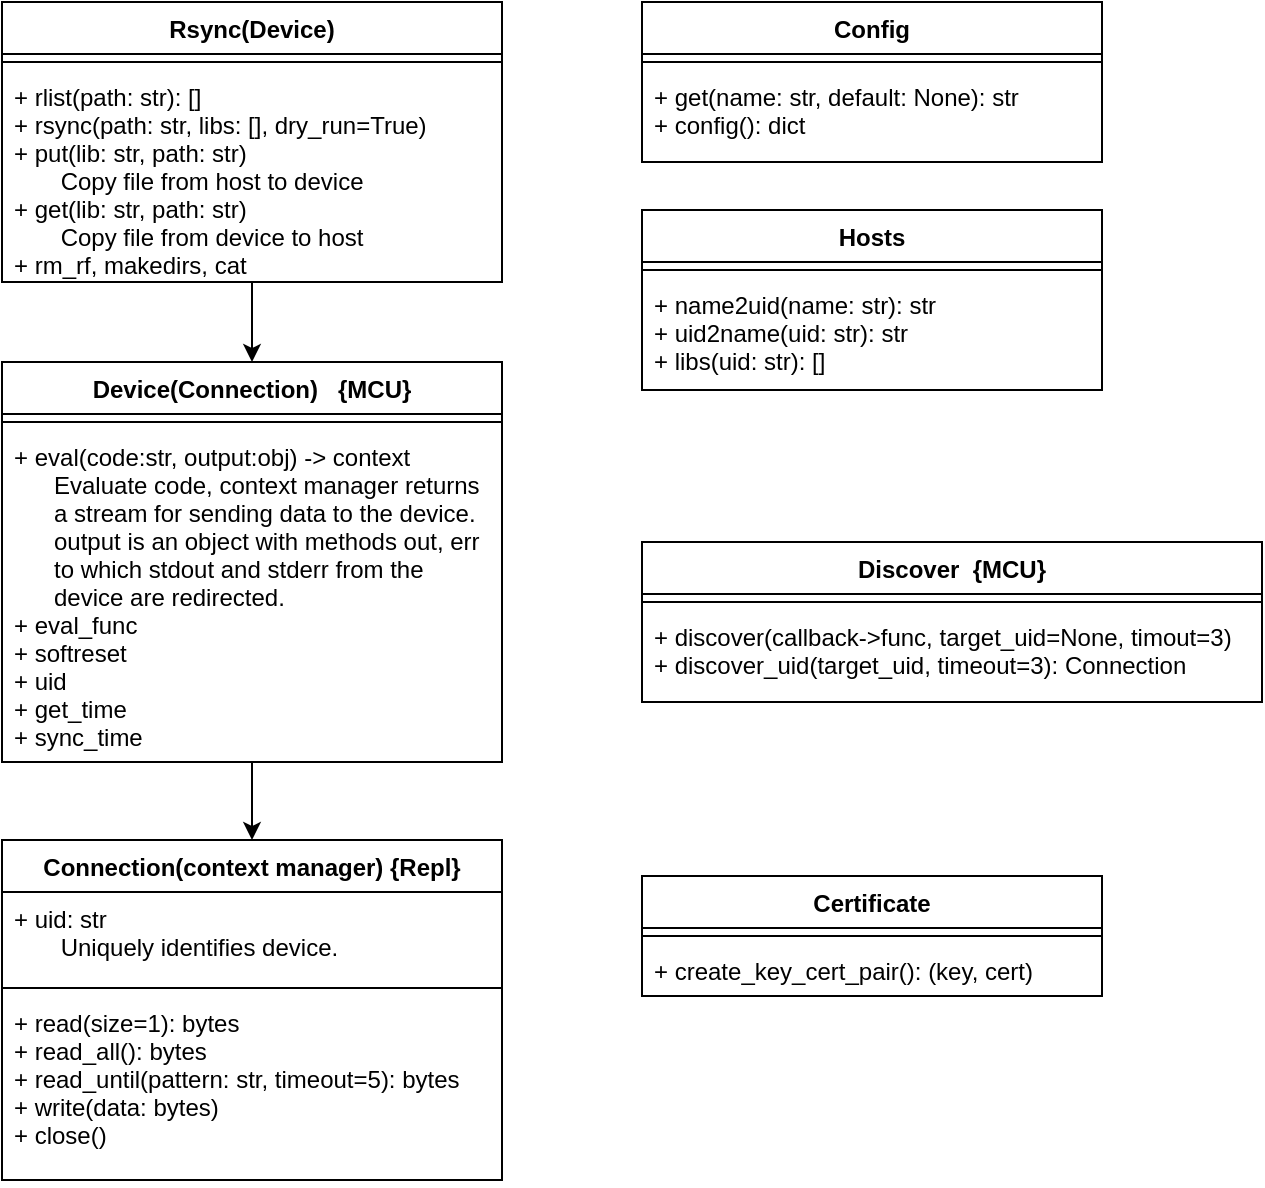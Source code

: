 <mxGraphModel dx="892" dy="810" grid="1" gridSize="10" guides="1" tooltips="1" connect="1" arrows="1" fold="1" page="1" pageScale="1" pageWidth="850" pageHeight="1100" background="#ffffff"><root><mxCell id="0"/><mxCell id="1" parent="0"/><mxCell id="13" style="edgeStyle=orthogonalEdgeStyle;rounded=0;html=1;entryX=0.5;entryY=0;jettySize=auto;orthogonalLoop=1;" parent="1" source="2" target="8" edge="1"><mxGeometry relative="1" as="geometry"/></mxCell><mxCell id="2" value="Device(Connection)   {MCU}" style="swimlane;fontStyle=1;align=center;verticalAlign=top;childLayout=stackLayout;horizontal=1;startSize=26;horizontalStack=0;resizeParent=1;resizeParentMax=0;resizeLast=0;collapsible=1;marginBottom=0;swimlaneFillColor=#ffffff;" parent="1" vertex="1"><mxGeometry x="120" y="250" width="250" height="200" as="geometry"/></mxCell><mxCell id="4" value="" style="line;strokeWidth=1;fillColor=none;align=left;verticalAlign=middle;spacingTop=-1;spacingLeft=3;spacingRight=3;rotatable=0;labelPosition=right;points=[];portConstraint=eastwest;" parent="2" vertex="1"><mxGeometry y="26" width="250" height="8" as="geometry"/></mxCell><mxCell id="5" value="+ eval(code:str, output:obj) -&gt; context&#10;      Evaluate code, context manager returns &#10;      a stream for sending data to the device.&#10;      output is an object with methods out, err&#10;      to which stdout and stderr from the &#10;      device are redirected.&#10;+ eval_func&#10;+ softreset&#10;+ uid&#10;+ get_time&#10;+ sync_time&#10;&#10;" style="text;strokeColor=none;fillColor=none;align=left;verticalAlign=top;spacingLeft=4;spacingRight=4;overflow=hidden;rotatable=0;points=[[0,0.5],[1,0.5]];portConstraint=eastwest;" parent="2" vertex="1"><mxGeometry y="34" width="250" height="166" as="geometry"/></mxCell><mxCell id="8" value="Connection(context manager) {Repl}" style="swimlane;fontStyle=1;align=center;verticalAlign=top;childLayout=stackLayout;horizontal=1;startSize=26;horizontalStack=0;resizeParent=1;resizeParentMax=0;resizeLast=0;collapsible=1;marginBottom=0;swimlaneFillColor=#ffffff;" parent="1" vertex="1"><mxGeometry x="120" y="489" width="250" height="170" as="geometry"/></mxCell><mxCell id="9" value="+ uid: str&#10;       Uniquely identifies device." style="text;strokeColor=none;fillColor=none;align=left;verticalAlign=top;spacingLeft=4;spacingRight=4;overflow=hidden;rotatable=0;points=[[0,0.5],[1,0.5]];portConstraint=eastwest;" parent="8" vertex="1"><mxGeometry y="26" width="250" height="44" as="geometry"/></mxCell><mxCell id="10" value="" style="line;strokeWidth=1;fillColor=none;align=left;verticalAlign=middle;spacingTop=-1;spacingLeft=3;spacingRight=3;rotatable=0;labelPosition=right;points=[];portConstraint=eastwest;" parent="8" vertex="1"><mxGeometry y="70" width="250" height="8" as="geometry"/></mxCell><mxCell id="11" value="+ read(size=1): bytes&#10;+ read_all(): bytes&#10;+ read_until(pattern: str, timeout=5): bytes&#10;+ write(data: bytes)&#10;+ close()" style="text;strokeColor=none;fillColor=none;align=left;verticalAlign=top;spacingLeft=4;spacingRight=4;overflow=hidden;rotatable=0;points=[[0,0.5],[1,0.5]];portConstraint=eastwest;" parent="8" vertex="1"><mxGeometry y="78" width="250" height="92" as="geometry"/></mxCell><mxCell id="18" style="edgeStyle=orthogonalEdgeStyle;rounded=0;html=1;jettySize=auto;orthogonalLoop=1;" parent="1" source="14" target="2" edge="1"><mxGeometry relative="1" as="geometry"/></mxCell><mxCell id="14" value="Rsync(Device)" style="swimlane;fontStyle=1;align=center;verticalAlign=top;childLayout=stackLayout;horizontal=1;startSize=26;horizontalStack=0;resizeParent=1;resizeParentMax=0;resizeLast=0;collapsible=1;marginBottom=0;swimlaneFillColor=#ffffff;" parent="1" vertex="1"><mxGeometry x="120" y="70" width="250" height="140" as="geometry"/></mxCell><mxCell id="16" value="" style="line;strokeWidth=1;fillColor=none;align=left;verticalAlign=middle;spacingTop=-1;spacingLeft=3;spacingRight=3;rotatable=0;labelPosition=right;points=[];portConstraint=eastwest;" parent="14" vertex="1"><mxGeometry y="26" width="250" height="8" as="geometry"/></mxCell><mxCell id="17" value="+ rlist(path: str): []&#10;+ rsync(path: str, libs: [], dry_run=True)&#10;+ put(lib: str, path: str)&#10;       Copy file from host to device&#10;+ get(lib: str, path: str)&#10;       Copy file from device to host&#10;+ rm_rf, makedirs, cat" style="text;strokeColor=none;fillColor=none;align=left;verticalAlign=top;spacingLeft=4;spacingRight=4;overflow=hidden;rotatable=0;points=[[0,0.5],[1,0.5]];portConstraint=eastwest;" parent="14" vertex="1"><mxGeometry y="34" width="250" height="106" as="geometry"/></mxCell><mxCell id="19" value="Config" style="swimlane;fontStyle=1;align=center;verticalAlign=top;childLayout=stackLayout;horizontal=1;startSize=26;horizontalStack=0;resizeParent=1;resizeParentMax=0;resizeLast=0;collapsible=1;marginBottom=0;swimlaneFillColor=#ffffff;" parent="1" vertex="1"><mxGeometry x="440" y="70" width="230" height="80" as="geometry"/></mxCell><mxCell id="21" value="" style="line;strokeWidth=1;fillColor=none;align=left;verticalAlign=middle;spacingTop=-1;spacingLeft=3;spacingRight=3;rotatable=0;labelPosition=right;points=[];portConstraint=eastwest;" parent="19" vertex="1"><mxGeometry y="26" width="230" height="8" as="geometry"/></mxCell><mxCell id="22" value="+ get(name: str, default: None): str&#10;+ config(): dict" style="text;strokeColor=none;fillColor=none;align=left;verticalAlign=top;spacingLeft=4;spacingRight=4;overflow=hidden;rotatable=0;points=[[0,0.5],[1,0.5]];portConstraint=eastwest;" parent="19" vertex="1"><mxGeometry y="34" width="230" height="46" as="geometry"/></mxCell><mxCell id="23" value="Hosts" style="swimlane;fontStyle=1;align=center;verticalAlign=top;childLayout=stackLayout;horizontal=1;startSize=26;horizontalStack=0;resizeParent=1;resizeParentMax=0;resizeLast=0;collapsible=1;marginBottom=0;swimlaneFillColor=#ffffff;" parent="1" vertex="1"><mxGeometry x="440" y="174" width="230" height="90" as="geometry"/></mxCell><mxCell id="25" value="" style="line;strokeWidth=1;fillColor=none;align=left;verticalAlign=middle;spacingTop=-1;spacingLeft=3;spacingRight=3;rotatable=0;labelPosition=right;points=[];portConstraint=eastwest;" parent="23" vertex="1"><mxGeometry y="26" width="230" height="8" as="geometry"/></mxCell><mxCell id="26" value="+ name2uid(name: str): str&#10;+ uid2name(uid: str): str&#10;+ libs(uid: str): []" style="text;strokeColor=none;fillColor=none;align=left;verticalAlign=top;spacingLeft=4;spacingRight=4;overflow=hidden;rotatable=0;points=[[0,0.5],[1,0.5]];portConstraint=eastwest;" parent="23" vertex="1"><mxGeometry y="34" width="230" height="56" as="geometry"/></mxCell><mxCell id="27" value="Discover  {MCU}" style="swimlane;fontStyle=1;align=center;verticalAlign=top;childLayout=stackLayout;horizontal=1;startSize=26;horizontalStack=0;resizeParent=1;resizeParentMax=0;resizeLast=0;collapsible=1;marginBottom=0;swimlaneFillColor=#ffffff;" parent="1" vertex="1"><mxGeometry x="440" y="340" width="310" height="80" as="geometry"/></mxCell><mxCell id="29" value="" style="line;strokeWidth=1;fillColor=none;align=left;verticalAlign=middle;spacingTop=-1;spacingLeft=3;spacingRight=3;rotatable=0;labelPosition=right;points=[];portConstraint=eastwest;" parent="27" vertex="1"><mxGeometry y="26" width="310" height="8" as="geometry"/></mxCell><mxCell id="30" value="+ discover(callback-&gt;func, target_uid=None, timout=3)&#10;+ discover_uid(target_uid, timeout=3): Connection" style="text;strokeColor=none;fillColor=none;align=left;verticalAlign=top;spacingLeft=4;spacingRight=4;overflow=hidden;rotatable=0;points=[[0,0.5],[1,0.5]];portConstraint=eastwest;" parent="27" vertex="1"><mxGeometry y="34" width="310" height="46" as="geometry"/></mxCell><mxCell id="35" value="Certificate" style="swimlane;fontStyle=1;align=center;verticalAlign=top;childLayout=stackLayout;horizontal=1;startSize=26;horizontalStack=0;resizeParent=1;resizeParentMax=0;resizeLast=0;collapsible=1;marginBottom=0;swimlaneFillColor=#ffffff;" parent="1" vertex="1"><mxGeometry x="440" y="507" width="230" height="60" as="geometry"/></mxCell><mxCell id="37" value="" style="line;strokeWidth=1;fillColor=none;align=left;verticalAlign=middle;spacingTop=-1;spacingLeft=3;spacingRight=3;rotatable=0;labelPosition=right;points=[];portConstraint=eastwest;" parent="35" vertex="1"><mxGeometry y="26" width="230" height="8" as="geometry"/></mxCell><mxCell id="38" value="+ create_key_cert_pair(): (key, cert)" style="text;strokeColor=none;fillColor=none;align=left;verticalAlign=top;spacingLeft=4;spacingRight=4;overflow=hidden;rotatable=0;points=[[0,0.5],[1,0.5]];portConstraint=eastwest;" parent="35" vertex="1"><mxGeometry y="34" width="230" height="26" as="geometry"/></mxCell></root></mxGraphModel>